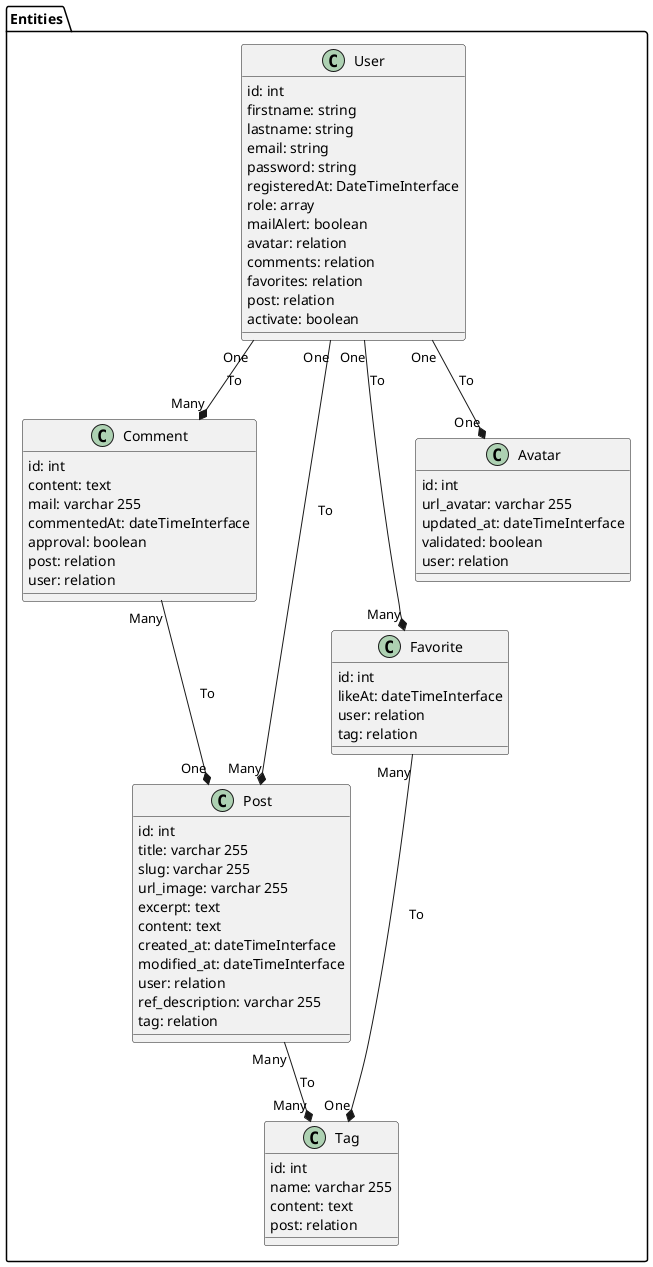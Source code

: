 @startuml
package "Entities" #FFF {
    class User {
        {field} id: int
        {field} firstname: string
        {field} lastname: string
        {field} email: string
        {field} password: string
        {field} registeredAt: DateTimeInterface
        {field} role: array
        {field} mailAlert: boolean
        {field} avatar: relation
        {field} comments: relation
        {field} favorites: relation
        {field} post: relation
        {field} activate: boolean
    }

    class Comment {
        {field} id: int
        {field} content: text
        {field} mail: varchar 255
        {field} commentedAt: dateTimeInterface
        {field} approval: boolean
        {field} post: relation
        {field} user: relation
    }

    class Favorite {
        {field} id: int
        {field} likeAt: dateTimeInterface
        {field} user: relation
        {field} tag: relation
    }

    class Post {
        {field} id: int
        {field} title: varchar 255
        {field} slug: varchar 255
        {field} url_image: varchar 255
        {field} excerpt: text
        {field} content: text
        {field} created_at: dateTimeInterface
        {field} modified_at: dateTimeInterface
        {field} user: relation
        {field} ref_description: varchar 255
        {field} tag: relation
    }

    class Tag {
        {field} id: int
        {field} name: varchar 255
        {field} content: text
        {field} post: relation
    }

    class Avatar {
        {field} id: int
        {field} url_avatar: varchar 255
        {field} updated_at: dateTimeInterface
        {field} validated: boolean
        {field} user: relation
    }

    User "One" --* "Many" Post : To
    User "One" --* "Many" Comment : To
    User "One" --* "Many" Favorite : To
    User "One" --* "One" Avatar : To

    Favorite "Many" --* "One" Tag : To
    Post "Many" --* "Many" Tag : To

    Comment "Many" --* "One" Post : To
}
@enduml

